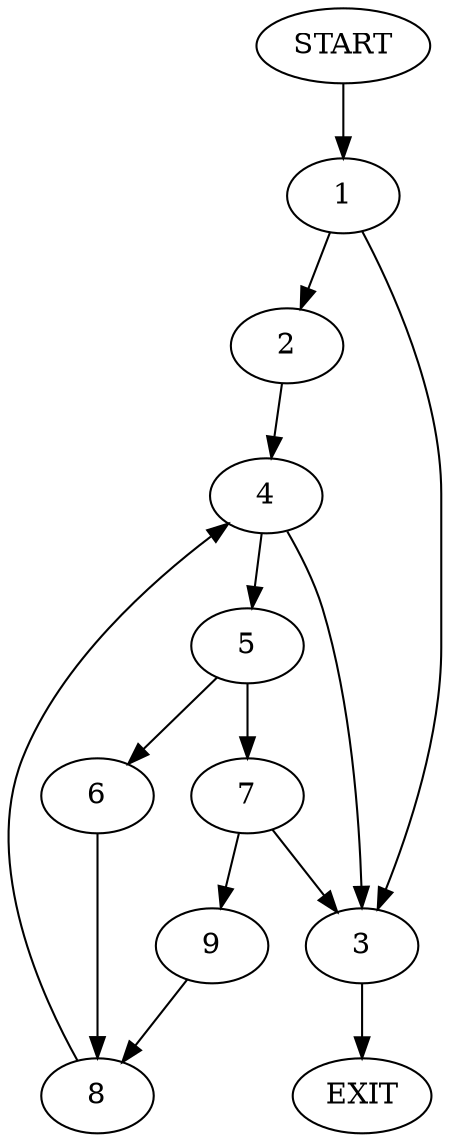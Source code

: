 digraph {
0 [label="START"]
10 [label="EXIT"]
0 -> 1
1 -> 2
1 -> 3
2 -> 4
3 -> 10
4 -> 5
4 -> 3
5 -> 6
5 -> 7
6 -> 8
7 -> 9
7 -> 3
8 -> 4
9 -> 8
}
